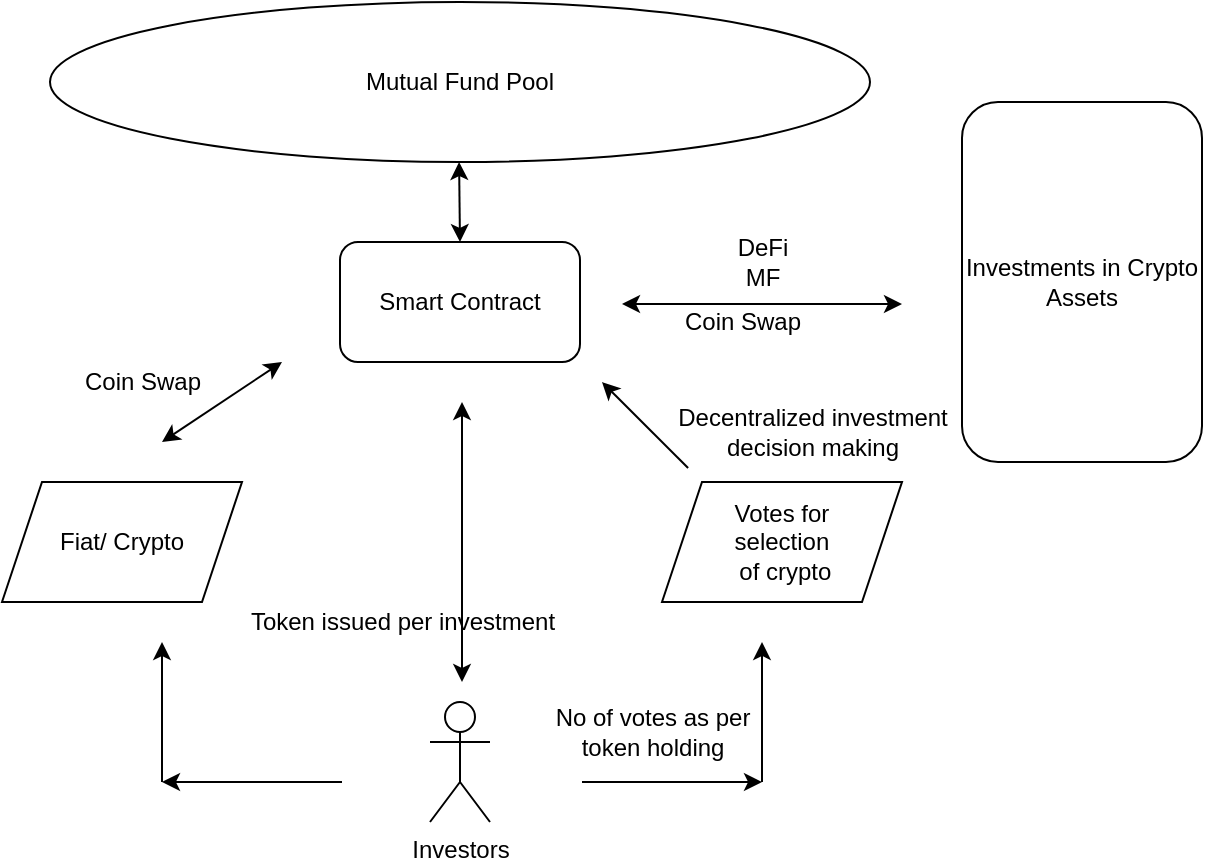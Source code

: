 <mxfile version="13.6.0" type="github">
  <diagram id="s6OwTP6jVbqwrNtyVciZ" name="Page-1">
    <mxGraphModel dx="786" dy="449" grid="1" gridSize="10" guides="1" tooltips="1" connect="1" arrows="1" fold="1" page="1" pageScale="1" pageWidth="827" pageHeight="1169" math="0" shadow="0">
      <root>
        <mxCell id="0" />
        <mxCell id="1" parent="0" />
        <mxCell id="7ZY8rFN3QnacMBIgFG0h-1" value="Investors" style="shape=umlActor;verticalLabelPosition=bottom;verticalAlign=top;html=1;outlineConnect=0;" parent="1" vertex="1">
          <mxGeometry x="384" y="390" width="30" height="60" as="geometry" />
        </mxCell>
        <mxCell id="7ZY8rFN3QnacMBIgFG0h-2" value="" style="endArrow=classic;html=1;" parent="1" edge="1">
          <mxGeometry width="50" height="50" relative="1" as="geometry">
            <mxPoint x="340" y="430" as="sourcePoint" />
            <mxPoint x="250" y="430" as="targetPoint" />
          </mxGeometry>
        </mxCell>
        <mxCell id="7ZY8rFN3QnacMBIgFG0h-3" value="" style="endArrow=classic;html=1;" parent="1" edge="1">
          <mxGeometry width="50" height="50" relative="1" as="geometry">
            <mxPoint x="460" y="430" as="sourcePoint" />
            <mxPoint x="550" y="430" as="targetPoint" />
          </mxGeometry>
        </mxCell>
        <mxCell id="7ZY8rFN3QnacMBIgFG0h-5" value="" style="endArrow=classic;html=1;" parent="1" edge="1">
          <mxGeometry width="50" height="50" relative="1" as="geometry">
            <mxPoint x="250" y="430" as="sourcePoint" />
            <mxPoint x="250" y="360" as="targetPoint" />
          </mxGeometry>
        </mxCell>
        <mxCell id="7ZY8rFN3QnacMBIgFG0h-6" value="" style="endArrow=classic;html=1;" parent="1" edge="1">
          <mxGeometry width="50" height="50" relative="1" as="geometry">
            <mxPoint x="550" y="430" as="sourcePoint" />
            <mxPoint x="550" y="360" as="targetPoint" />
          </mxGeometry>
        </mxCell>
        <mxCell id="7ZY8rFN3QnacMBIgFG0h-8" value="Fiat/ Crypto" style="shape=parallelogram;perimeter=parallelogramPerimeter;whiteSpace=wrap;html=1;fixedSize=1;" parent="1" vertex="1">
          <mxGeometry x="170" y="280" width="120" height="60" as="geometry" />
        </mxCell>
        <mxCell id="7ZY8rFN3QnacMBIgFG0h-9" value="Smart Contract" style="rounded=1;whiteSpace=wrap;html=1;" parent="1" vertex="1">
          <mxGeometry x="339" y="160" width="120" height="60" as="geometry" />
        </mxCell>
        <mxCell id="7ZY8rFN3QnacMBIgFG0h-10" value="Mutual Fund Pool" style="ellipse;whiteSpace=wrap;html=1;" parent="1" vertex="1">
          <mxGeometry x="194" y="40" width="410" height="80" as="geometry" />
        </mxCell>
        <mxCell id="7ZY8rFN3QnacMBIgFG0h-13" value="Votes for &lt;br&gt;selection&lt;br&gt;&amp;nbsp;of crypto" style="shape=parallelogram;perimeter=parallelogramPerimeter;whiteSpace=wrap;html=1;fixedSize=1;" parent="1" vertex="1">
          <mxGeometry x="500" y="280" width="120" height="60" as="geometry" />
        </mxCell>
        <mxCell id="7ZY8rFN3QnacMBIgFG0h-14" value="" style="shape=image;html=1;verticalAlign=top;verticalLabelPosition=bottom;labelBackgroundColor=#ffffff;imageAspect=0;aspect=fixed;image=https://cdn0.iconfinder.com/data/icons/business-management-1-8/256/b-38-128.png" parent="1" vertex="1">
          <mxGeometry x="350" y="300" width="40" height="40" as="geometry" />
        </mxCell>
        <mxCell id="7ZY8rFN3QnacMBIgFG0h-15" value="Token issued per investment" style="text;html=1;align=center;verticalAlign=middle;resizable=0;points=[];autosize=1;" parent="1" vertex="1">
          <mxGeometry x="285" y="340" width="170" height="20" as="geometry" />
        </mxCell>
        <mxCell id="3R21w9cmI3Dpv5J9La13-1" value="" style="endArrow=classic;startArrow=classic;html=1;entryX=0.342;entryY=1.05;entryDx=0;entryDy=0;entryPerimeter=0;" edge="1" parent="1">
          <mxGeometry width="50" height="50" relative="1" as="geometry">
            <mxPoint x="399" y="160" as="sourcePoint" />
            <mxPoint x="398.54" y="120" as="targetPoint" />
          </mxGeometry>
        </mxCell>
        <mxCell id="3R21w9cmI3Dpv5J9La13-2" value="" style="endArrow=classic;html=1;exitX=0.087;exitY=1.1;exitDx=0;exitDy=0;exitPerimeter=0;" edge="1" parent="1" source="3R21w9cmI3Dpv5J9La13-6">
          <mxGeometry width="50" height="50" relative="1" as="geometry">
            <mxPoint x="530" y="260" as="sourcePoint" />
            <mxPoint x="470" y="230" as="targetPoint" />
          </mxGeometry>
        </mxCell>
        <mxCell id="3R21w9cmI3Dpv5J9La13-3" value="Investments in Crypto Assets" style="rounded=1;whiteSpace=wrap;html=1;" vertex="1" parent="1">
          <mxGeometry x="650" y="90" width="120" height="180" as="geometry" />
        </mxCell>
        <mxCell id="3R21w9cmI3Dpv5J9La13-5" value="No of votes as per &lt;br&gt;token holding" style="text;html=1;align=center;verticalAlign=middle;resizable=0;points=[];autosize=1;" vertex="1" parent="1">
          <mxGeometry x="440" y="390" width="110" height="30" as="geometry" />
        </mxCell>
        <mxCell id="3R21w9cmI3Dpv5J9La13-6" value="Decentralized investment&lt;br&gt;decision making" style="text;html=1;align=center;verticalAlign=middle;resizable=0;points=[];autosize=1;" vertex="1" parent="1">
          <mxGeometry x="500" y="240" width="150" height="30" as="geometry" />
        </mxCell>
        <mxCell id="3R21w9cmI3Dpv5J9La13-7" value="DeFi&lt;br&gt;MF" style="text;html=1;align=center;verticalAlign=middle;resizable=0;points=[];autosize=1;" vertex="1" parent="1">
          <mxGeometry x="530" y="155" width="40" height="30" as="geometry" />
        </mxCell>
        <mxCell id="3R21w9cmI3Dpv5J9La13-9" value="" style="endArrow=classic;startArrow=classic;html=1;" edge="1" parent="1">
          <mxGeometry width="50" height="50" relative="1" as="geometry">
            <mxPoint x="480" y="191" as="sourcePoint" />
            <mxPoint x="620" y="191" as="targetPoint" />
          </mxGeometry>
        </mxCell>
        <mxCell id="3R21w9cmI3Dpv5J9La13-10" value="" style="shape=image;html=1;verticalAlign=top;verticalLabelPosition=bottom;labelBackgroundColor=#ffffff;imageAspect=0;aspect=fixed;image=https://cdn4.iconfinder.com/data/icons/crypto-currency-and-coin-2/256/eos_eoscoin_coin-128.png" vertex="1" parent="1">
          <mxGeometry x="665" y="210" width="30" height="30" as="geometry" />
        </mxCell>
        <mxCell id="3R21w9cmI3Dpv5J9La13-11" value="" style="shape=image;html=1;verticalAlign=top;verticalLabelPosition=bottom;labelBackgroundColor=#ffffff;imageAspect=0;aspect=fixed;image=https://cdn4.iconfinder.com/data/icons/crypto-currency-and-coin-2/256/ripple_xrp_coin-128.png" vertex="1" parent="1">
          <mxGeometry x="722" y="219" width="30" height="30" as="geometry" />
        </mxCell>
        <mxCell id="3R21w9cmI3Dpv5J9La13-15" value="" style="shape=image;html=1;verticalAlign=top;verticalLabelPosition=bottom;labelBackgroundColor=#ffffff;imageAspect=0;aspect=fixed;image=https://cdn0.iconfinder.com/data/icons/blockchain-classic/258/Bitcoin-128.png" vertex="1" parent="1">
          <mxGeometry x="670" y="115" width="30" height="30" as="geometry" />
        </mxCell>
        <mxCell id="3R21w9cmI3Dpv5J9La13-17" value="" style="shape=image;html=1;verticalAlign=top;verticalLabelPosition=bottom;labelBackgroundColor=#ffffff;imageAspect=0;aspect=fixed;image=https://cdn4.iconfinder.com/data/icons/cryptocoins/227/ETH-alt-128.png" vertex="1" parent="1">
          <mxGeometry x="730" y="123" width="30" height="30" as="geometry" />
        </mxCell>
        <mxCell id="3R21w9cmI3Dpv5J9La13-18" value="" style="endArrow=classic;startArrow=classic;html=1;" edge="1" parent="1">
          <mxGeometry width="50" height="50" relative="1" as="geometry">
            <mxPoint x="400" y="380" as="sourcePoint" />
            <mxPoint x="400" y="240" as="targetPoint" />
          </mxGeometry>
        </mxCell>
        <mxCell id="3R21w9cmI3Dpv5J9La13-19" value="" style="endArrow=classic;startArrow=classic;html=1;" edge="1" parent="1">
          <mxGeometry width="50" height="50" relative="1" as="geometry">
            <mxPoint x="250" y="260" as="sourcePoint" />
            <mxPoint x="310" y="220" as="targetPoint" />
          </mxGeometry>
        </mxCell>
        <mxCell id="3R21w9cmI3Dpv5J9La13-20" value="Coin Swap" style="text;html=1;align=center;verticalAlign=middle;resizable=0;points=[];autosize=1;" vertex="1" parent="1">
          <mxGeometry x="505" y="190" width="70" height="20" as="geometry" />
        </mxCell>
        <mxCell id="3R21w9cmI3Dpv5J9La13-21" value="Coin Swap" style="text;html=1;align=center;verticalAlign=middle;resizable=0;points=[];autosize=1;" vertex="1" parent="1">
          <mxGeometry x="205" y="220" width="70" height="20" as="geometry" />
        </mxCell>
      </root>
    </mxGraphModel>
  </diagram>
</mxfile>
